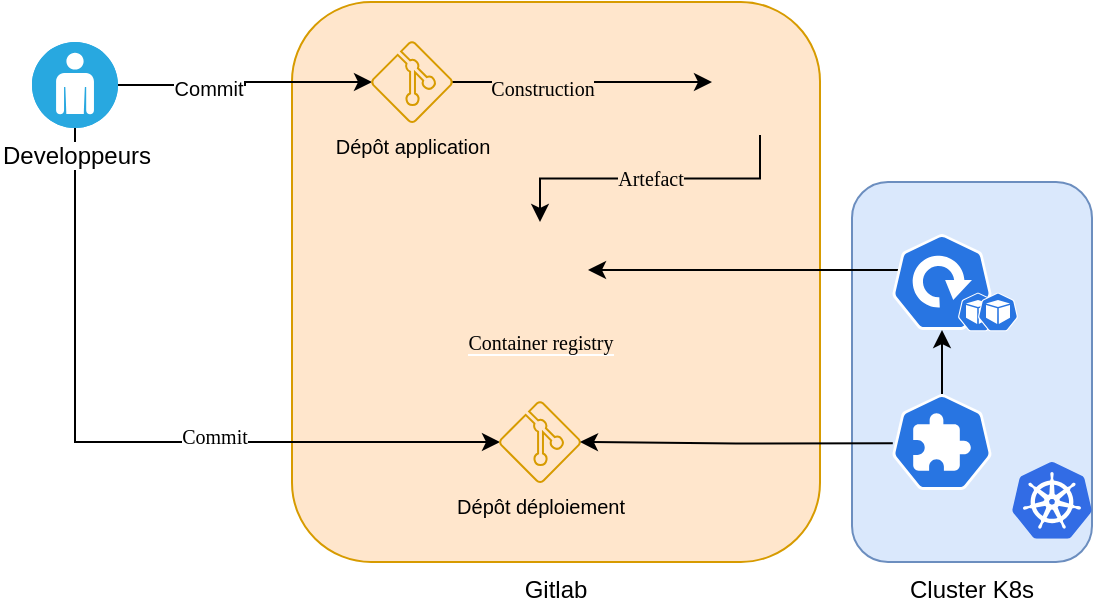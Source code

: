 <mxfile version="17.4.0" type="github">
  <diagram id="wyctopTOUXWUcgAkxwvQ" name="Page-1">
    <mxGraphModel dx="572" dy="810" grid="1" gridSize="10" guides="1" tooltips="1" connect="1" arrows="1" fold="1" page="1" pageScale="1" pageWidth="827" pageHeight="1169" math="0" shadow="0">
      <root>
        <mxCell id="0" />
        <mxCell id="1" parent="0" />
        <mxCell id="j_zxgrWDTcuyVfn0F9i9-7" value="Gitlab" style="rounded=1;whiteSpace=wrap;html=1;fillColor=#ffe6cc;strokeColor=#d79b00;labelPosition=center;verticalLabelPosition=bottom;align=center;verticalAlign=top;" vertex="1" parent="1">
          <mxGeometry x="320" y="30" width="264" height="280" as="geometry" />
        </mxCell>
        <mxCell id="j_zxgrWDTcuyVfn0F9i9-12" style="edgeStyle=orthogonalEdgeStyle;rounded=0;orthogonalLoop=1;jettySize=auto;html=1;exitX=1;exitY=0.5;exitDx=0;exitDy=0;exitPerimeter=0;entryX=0;entryY=0.5;entryDx=0;entryDy=0;entryPerimeter=0;" edge="1" parent="1" source="j_zxgrWDTcuyVfn0F9i9-6" target="j_zxgrWDTcuyVfn0F9i9-15">
          <mxGeometry relative="1" as="geometry">
            <mxPoint x="460" y="70" as="targetPoint" />
          </mxGeometry>
        </mxCell>
        <mxCell id="j_zxgrWDTcuyVfn0F9i9-18" value="Commit" style="edgeLabel;html=1;align=center;verticalAlign=middle;resizable=0;points=[];fontSize=10;" vertex="1" connectable="0" parent="j_zxgrWDTcuyVfn0F9i9-12">
          <mxGeometry x="-0.299" y="-1" relative="1" as="geometry">
            <mxPoint as="offset" />
          </mxGeometry>
        </mxCell>
        <mxCell id="j_zxgrWDTcuyVfn0F9i9-31" style="edgeStyle=orthogonalEdgeStyle;rounded=0;orthogonalLoop=1;jettySize=auto;html=1;exitX=0.5;exitY=1;exitDx=0;exitDy=0;exitPerimeter=0;entryX=0;entryY=0.5;entryDx=0;entryDy=0;entryPerimeter=0;labelBackgroundColor=#FFE6CC;fontFamily=Fira Mono;fontSource=https%3A%2F%2Ffonts.googleapis.com%2Fcss%3Ffamily%3DFira%2BMono;fontSize=10;fontColor=#FFE6CC;" edge="1" parent="1" source="j_zxgrWDTcuyVfn0F9i9-6" target="j_zxgrWDTcuyVfn0F9i9-30">
          <mxGeometry relative="1" as="geometry" />
        </mxCell>
        <mxCell id="j_zxgrWDTcuyVfn0F9i9-32" value="Commit" style="edgeLabel;html=1;align=center;verticalAlign=middle;resizable=0;points=[];fontSize=10;fontFamily=Fira Mono;fontColor=#000000;" vertex="1" connectable="0" parent="j_zxgrWDTcuyVfn0F9i9-31">
          <mxGeometry x="0.222" y="3" relative="1" as="geometry">
            <mxPoint as="offset" />
          </mxGeometry>
        </mxCell>
        <mxCell id="j_zxgrWDTcuyVfn0F9i9-6" value="Developpeurs" style="fillColor=#28A8E0;verticalLabelPosition=bottom;sketch=0;html=1;strokeColor=#ffffff;verticalAlign=top;align=center;points=[[0.145,0.145,0],[0.5,0,0],[0.855,0.145,0],[1,0.5,0],[0.855,0.855,0],[0.5,1,0],[0.145,0.855,0],[0,0.5,0]];pointerEvents=1;shape=mxgraph.cisco_safe.compositeIcon;bgIcon=ellipse;resIcon=mxgraph.cisco_safe.capability.user;labelBackgroundColor=#FFFFFF;" vertex="1" parent="1">
          <mxGeometry x="190" y="50" width="43" height="43" as="geometry" />
        </mxCell>
        <mxCell id="j_zxgrWDTcuyVfn0F9i9-10" value="" style="shape=image;html=1;verticalAlign=top;verticalLabelPosition=bottom;labelBackgroundColor=#ffffff;imageAspect=0;aspect=fixed;image=https://cdn4.iconfinder.com/data/icons/socialcones/508/Gitlab-128.png;imageBackground=none;" vertex="1" parent="1">
          <mxGeometry x="330" y="260" width="38" height="38" as="geometry" />
        </mxCell>
        <mxCell id="j_zxgrWDTcuyVfn0F9i9-14" value="" style="shape=image;html=1;verticalAlign=top;verticalLabelPosition=bottom;labelBackgroundColor=#ffffff;imageAspect=0;aspect=fixed;image=https://cdn4.iconfinder.com/data/icons/essential-3/32/356-Document_Code-128.png" vertex="1" parent="1">
          <mxGeometry x="233" y="75" width="18" height="18" as="geometry" />
        </mxCell>
        <mxCell id="j_zxgrWDTcuyVfn0F9i9-17" style="edgeStyle=orthogonalEdgeStyle;rounded=0;orthogonalLoop=1;jettySize=auto;html=1;exitX=1;exitY=0.5;exitDx=0;exitDy=0;exitPerimeter=0;" edge="1" parent="1" source="j_zxgrWDTcuyVfn0F9i9-15">
          <mxGeometry relative="1" as="geometry">
            <mxPoint x="460" y="70" as="sourcePoint" />
            <mxPoint x="530" y="70" as="targetPoint" />
          </mxGeometry>
        </mxCell>
        <mxCell id="j_zxgrWDTcuyVfn0F9i9-19" value="Construction" style="edgeLabel;html=1;align=center;verticalAlign=middle;resizable=0;points=[];fontFamily=Fira Mono;fontColor=#000000;labelBackgroundColor=#FFE6CC;labelPosition=center;verticalLabelPosition=middle;fontSize=10;" vertex="1" connectable="0" parent="j_zxgrWDTcuyVfn0F9i9-17">
          <mxGeometry x="-0.308" y="-3" relative="1" as="geometry">
            <mxPoint as="offset" />
          </mxGeometry>
        </mxCell>
        <mxCell id="j_zxgrWDTcuyVfn0F9i9-15" value="Dépôt application" style="verticalLabelPosition=bottom;html=1;verticalAlign=top;align=center;strokeColor=#d79b00;fillColor=#ffe6cc;shape=mxgraph.azure.git_repository;fontSize=10;" vertex="1" parent="1">
          <mxGeometry x="360" y="50" width="40" height="40" as="geometry" />
        </mxCell>
        <mxCell id="j_zxgrWDTcuyVfn0F9i9-26" value="&lt;div style=&quot;font-size: 10px;&quot;&gt;Artefact&lt;/div&gt;" style="edgeStyle=orthogonalEdgeStyle;rounded=0;orthogonalLoop=1;jettySize=auto;html=1;exitX=0.5;exitY=1;exitDx=0;exitDy=0;fontFamily=Fira Mono;fontSource=https%3A%2F%2Ffonts.googleapis.com%2Fcss%3Ffamily%3DFira%2BMono;fontColor=#000000;labelBackgroundColor=#FFE6CC;fontSize=10;" edge="1" parent="1" source="j_zxgrWDTcuyVfn0F9i9-22" target="j_zxgrWDTcuyVfn0F9i9-25">
          <mxGeometry relative="1" as="geometry" />
        </mxCell>
        <mxCell id="j_zxgrWDTcuyVfn0F9i9-22" value="" style="shape=image;html=1;verticalAlign=top;verticalLabelPosition=bottom;labelBackgroundColor=#ffffff;imageAspect=0;aspect=fixed;image=https://cdn4.iconfinder.com/data/icons/business-black-1/64/30-128.png;fontFamily=Fira Mono;fontSource=https%3A%2F%2Ffonts.googleapis.com%2Fcss%3Ffamily%3DFira%2BMono;fontColor=#000000;" vertex="1" parent="1">
          <mxGeometry x="530" y="48.5" width="48" height="48" as="geometry" />
        </mxCell>
        <mxCell id="j_zxgrWDTcuyVfn0F9i9-25" value="&lt;span style=&quot;background-color: rgb(255, 230, 204); font-size: 10px;&quot;&gt;Container registry&lt;/span&gt;" style="shape=image;html=1;verticalAlign=top;verticalLabelPosition=bottom;labelBackgroundColor=#ffffff;imageAspect=0;image=https://cdn2.iconfinder.com/data/icons/boxicons-logos/24/bxl-docker-128.png;shadow=0;sketch=0;fontFamily=Fira Mono;fontSource=https%3A%2F%2Ffonts.googleapis.com%2Fcss%3Ffamily%3DFira%2BMono;fontColor=#000000;strokeWidth=1;fontSize=10;" vertex="1" parent="1">
          <mxGeometry x="420" y="140" width="48" height="48" as="geometry" />
        </mxCell>
        <mxCell id="j_zxgrWDTcuyVfn0F9i9-30" value="Dépôt déploiement" style="verticalLabelPosition=bottom;html=1;verticalAlign=top;align=center;strokeColor=#d79b00;fillColor=#ffe6cc;shape=mxgraph.azure.git_repository;fontSize=10;" vertex="1" parent="1">
          <mxGeometry x="424" y="230" width="40" height="40" as="geometry" />
        </mxCell>
        <mxCell id="j_zxgrWDTcuyVfn0F9i9-34" value="Cluster K8s" style="rounded=1;whiteSpace=wrap;html=1;fillColor=#dae8fc;strokeColor=#6c8ebf;labelPosition=center;verticalLabelPosition=bottom;align=center;verticalAlign=top;" vertex="1" parent="1">
          <mxGeometry x="600" y="120" width="120" height="190" as="geometry" />
        </mxCell>
        <mxCell id="j_zxgrWDTcuyVfn0F9i9-36" value="" style="sketch=0;aspect=fixed;html=1;points=[];align=center;image;fontSize=12;image=img/lib/mscae/Kubernetes.svg;shadow=0;labelBackgroundColor=#FFE6CC;fontFamily=Fira Mono;fontSource=https%3A%2F%2Ffonts.googleapis.com%2Fcss%3Ffamily%3DFira%2BMono;fontColor=#000000;strokeWidth=1;" vertex="1" parent="1">
          <mxGeometry x="680" y="260" width="40" height="38.4" as="geometry" />
        </mxCell>
        <mxCell id="j_zxgrWDTcuyVfn0F9i9-39" style="edgeStyle=orthogonalEdgeStyle;rounded=0;orthogonalLoop=1;jettySize=auto;html=1;exitX=0.4;exitY=0.375;exitDx=0;exitDy=0;exitPerimeter=0;labelBackgroundColor=#FFE6CC;fontFamily=Fira Mono;fontSource=https%3A%2F%2Ffonts.googleapis.com%2Fcss%3Ffamily%3DFira%2BMono;fontSize=10;fontColor=#000000;" edge="1" parent="1" source="j_zxgrWDTcuyVfn0F9i9-37" target="j_zxgrWDTcuyVfn0F9i9-25">
          <mxGeometry relative="1" as="geometry" />
        </mxCell>
        <mxCell id="j_zxgrWDTcuyVfn0F9i9-37" value="" style="sketch=0;html=1;dashed=0;whitespace=wrap;fillColor=#2875E2;strokeColor=#ffffff;points=[[0.005,0.63,0],[0.1,0.2,0],[0.9,0.2,0],[0.5,0,0],[0.995,0.63,0],[0.72,0.99,0],[0.5,1,0],[0.28,0.99,0]];shape=mxgraph.kubernetes.icon;prIcon=deploy;shadow=0;labelBackgroundColor=#FFE6CC;fontFamily=Fira Mono;fontSource=https%3A%2F%2Ffonts.googleapis.com%2Fcss%3Ffamily%3DFira%2BMono;fontSize=10;fontColor=#000000;" vertex="1" parent="1">
          <mxGeometry x="620" y="146" width="50" height="48" as="geometry" />
        </mxCell>
        <mxCell id="j_zxgrWDTcuyVfn0F9i9-40" style="edgeStyle=orthogonalEdgeStyle;rounded=0;orthogonalLoop=1;jettySize=auto;html=1;exitX=0.008;exitY=0.514;exitDx=0;exitDy=0;exitPerimeter=0;entryX=1;entryY=0.5;entryDx=0;entryDy=0;entryPerimeter=0;labelBackgroundColor=#FFE6CC;fontFamily=Fira Mono;fontSource=https%3A%2F%2Ffonts.googleapis.com%2Fcss%3Ffamily%3DFira%2BMono;fontSize=10;fontColor=#000000;" edge="1" parent="1" source="j_zxgrWDTcuyVfn0F9i9-38" target="j_zxgrWDTcuyVfn0F9i9-30">
          <mxGeometry relative="1" as="geometry" />
        </mxCell>
        <mxCell id="j_zxgrWDTcuyVfn0F9i9-41" style="edgeStyle=orthogonalEdgeStyle;rounded=0;orthogonalLoop=1;jettySize=auto;html=1;exitX=0.5;exitY=0;exitDx=0;exitDy=0;exitPerimeter=0;entryX=0.5;entryY=1;entryDx=0;entryDy=0;entryPerimeter=0;labelBackgroundColor=#FFE6CC;fontFamily=Fira Mono;fontSource=https%3A%2F%2Ffonts.googleapis.com%2Fcss%3Ffamily%3DFira%2BMono;fontSize=10;fontColor=#000000;" edge="1" parent="1" source="j_zxgrWDTcuyVfn0F9i9-38" target="j_zxgrWDTcuyVfn0F9i9-37">
          <mxGeometry relative="1" as="geometry" />
        </mxCell>
        <mxCell id="j_zxgrWDTcuyVfn0F9i9-38" value="" style="sketch=0;html=1;dashed=0;whitespace=wrap;fillColor=#2875E2;strokeColor=#ffffff;points=[[0.005,0.63,0],[0.1,0.2,0],[0.9,0.2,0],[0.5,0,0],[0.995,0.63,0],[0.72,0.99,0],[0.5,1,0],[0.28,0.99,0]];shape=mxgraph.kubernetes.icon;prIcon=crd;shadow=0;labelBackgroundColor=#FFE6CC;fontFamily=Fira Mono;fontSource=https%3A%2F%2Ffonts.googleapis.com%2Fcss%3Ffamily%3DFira%2BMono;fontSize=10;fontColor=#000000;" vertex="1" parent="1">
          <mxGeometry x="620" y="226" width="50" height="48" as="geometry" />
        </mxCell>
        <mxCell id="j_zxgrWDTcuyVfn0F9i9-42" value="" style="sketch=0;html=1;dashed=0;whitespace=wrap;fillColor=#2875E2;strokeColor=#ffffff;points=[[0.005,0.63,0],[0.1,0.2,0],[0.9,0.2,0],[0.5,0,0],[0.995,0.63,0],[0.72,0.99,0],[0.5,1,0],[0.28,0.99,0]];shape=mxgraph.kubernetes.icon;prIcon=pod;shadow=0;labelBackgroundColor=#FFE6CC;fontFamily=Fira Mono;fontSource=https%3A%2F%2Ffonts.googleapis.com%2Fcss%3Ffamily%3DFira%2BMono;fontSize=10;fontColor=#000000;" vertex="1" parent="1">
          <mxGeometry x="653" y="170" width="20" height="30" as="geometry" />
        </mxCell>
        <mxCell id="j_zxgrWDTcuyVfn0F9i9-43" value="" style="sketch=0;html=1;dashed=0;whitespace=wrap;fillColor=#2875E2;strokeColor=#ffffff;points=[[0.005,0.63,0],[0.1,0.2,0],[0.9,0.2,0],[0.5,0,0],[0.995,0.63,0],[0.72,0.99,0],[0.5,1,0],[0.28,0.99,0]];shape=mxgraph.kubernetes.icon;prIcon=pod;shadow=0;labelBackgroundColor=#FFE6CC;fontFamily=Fira Mono;fontSource=https%3A%2F%2Ffonts.googleapis.com%2Fcss%3Ffamily%3DFira%2BMono;fontSize=10;fontColor=#000000;" vertex="1" parent="1">
          <mxGeometry x="663" y="170" width="20" height="30" as="geometry" />
        </mxCell>
      </root>
    </mxGraphModel>
  </diagram>
</mxfile>

